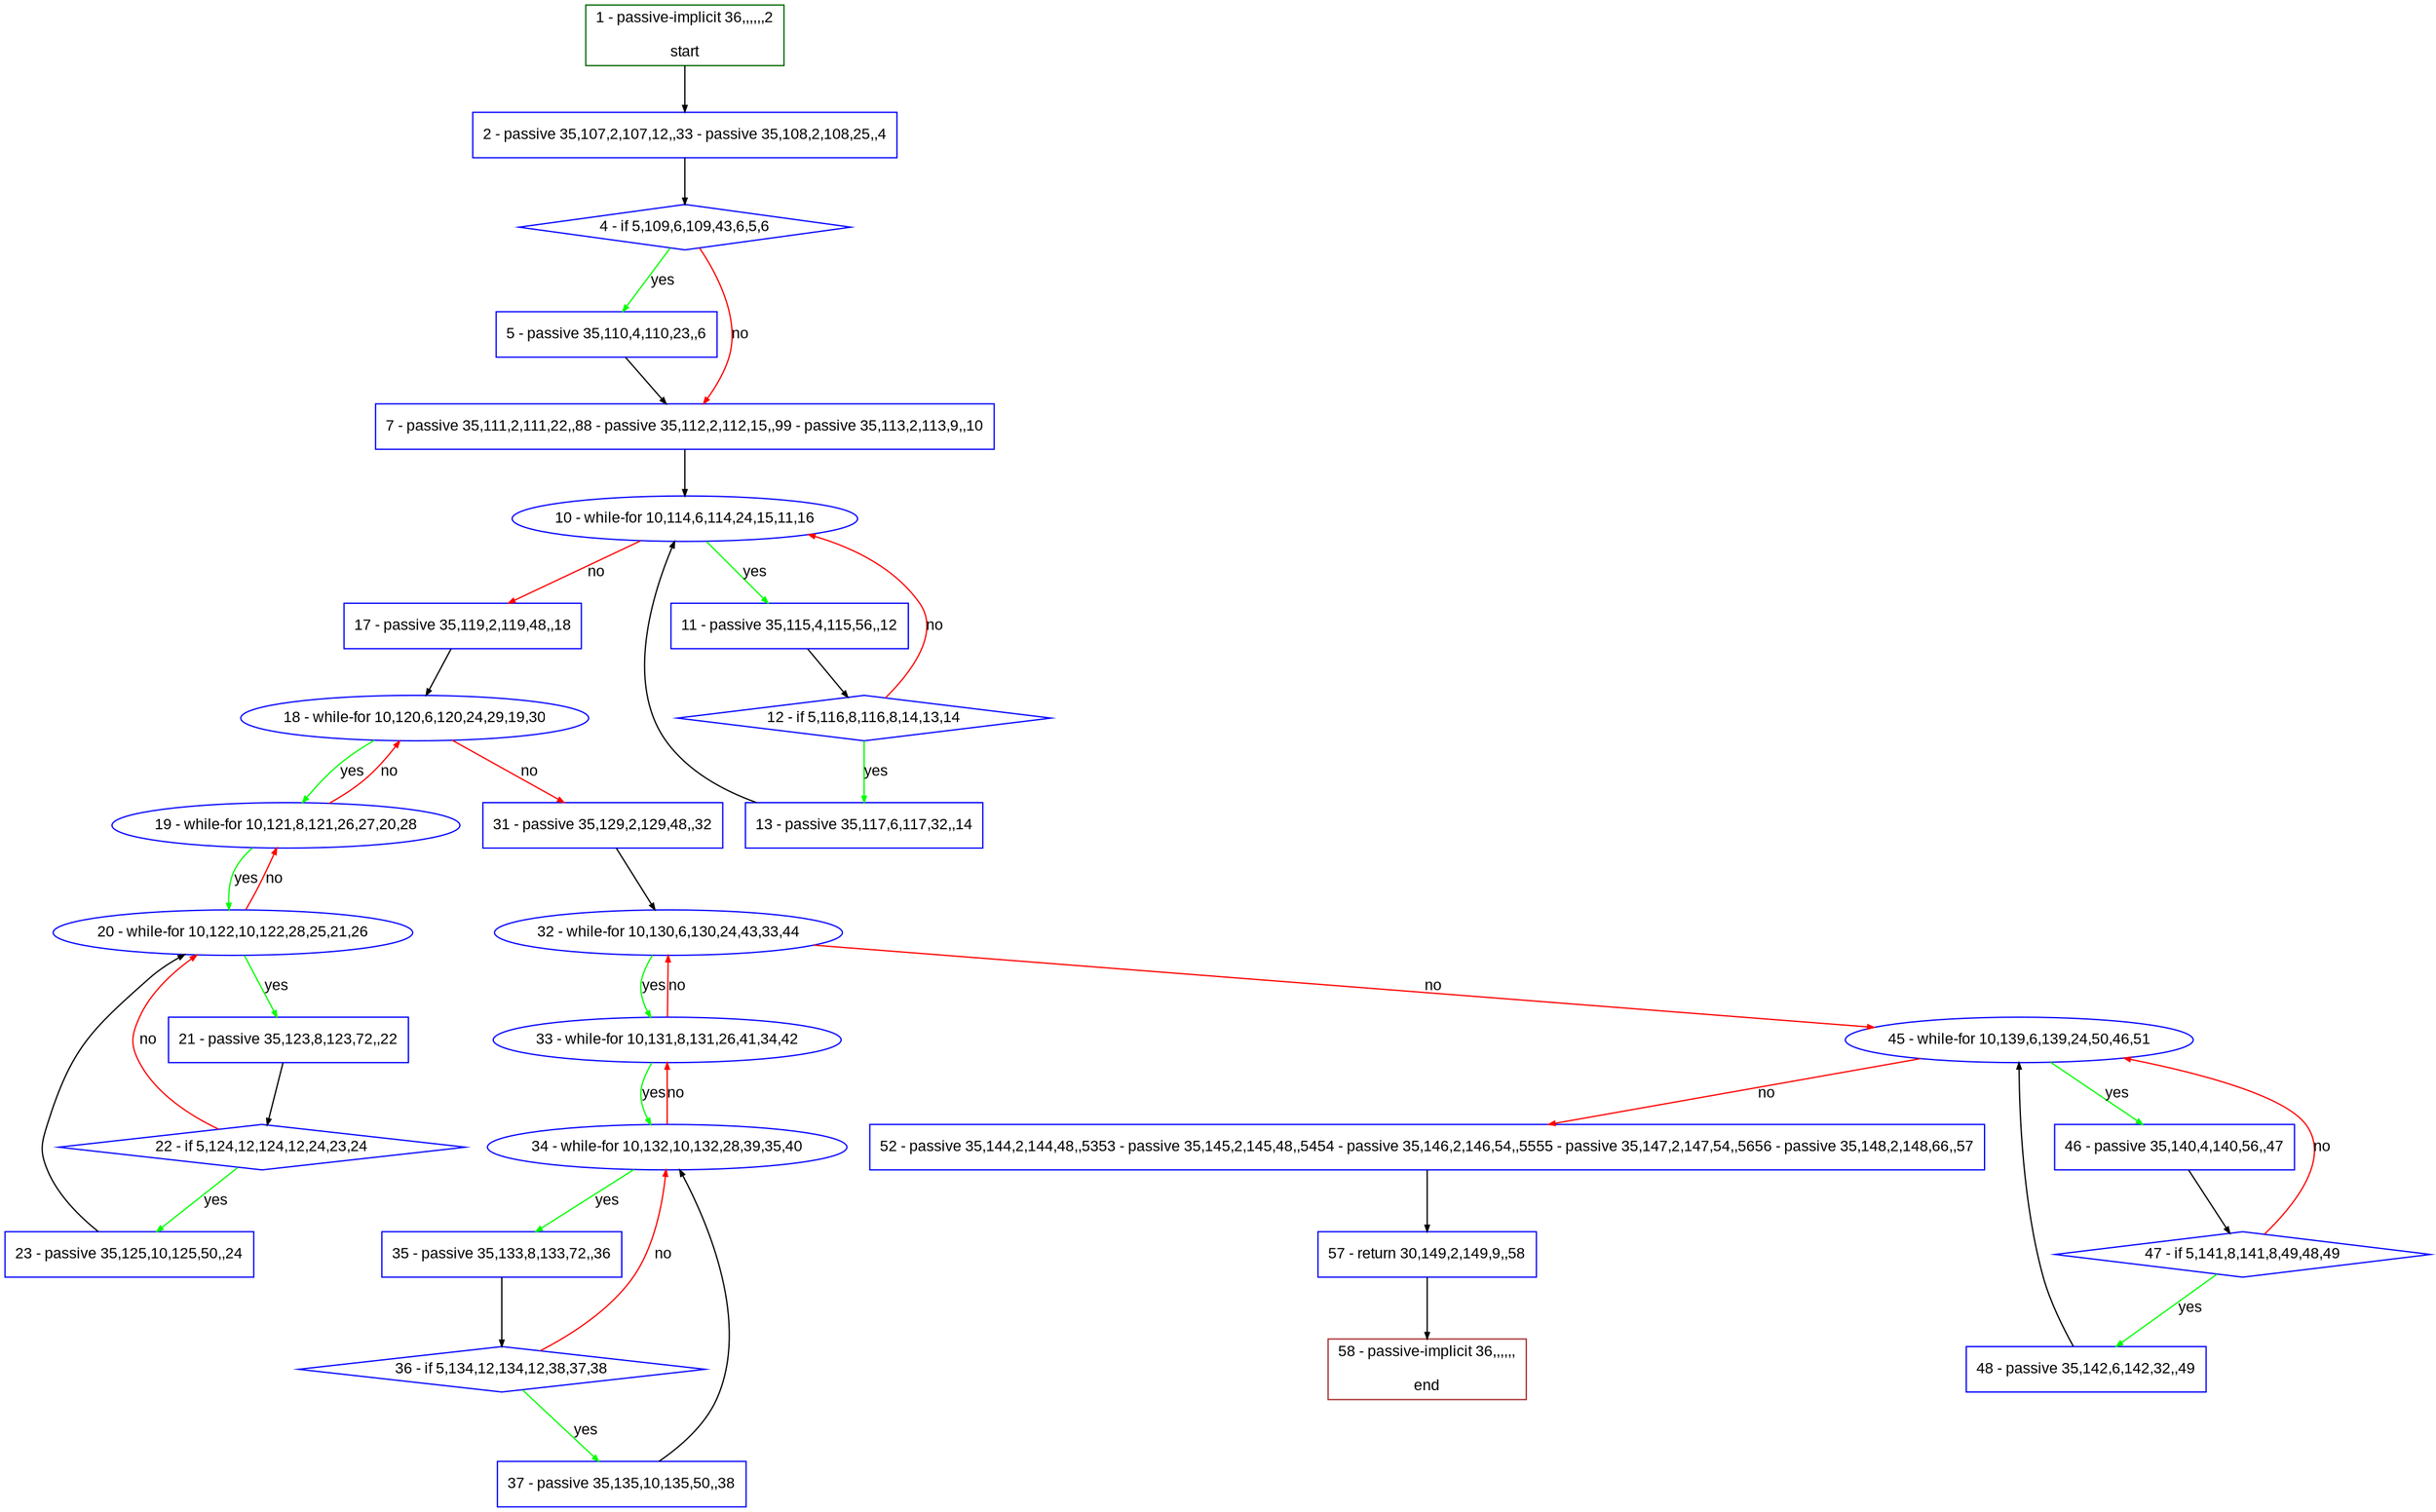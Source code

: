 digraph "" {
  graph [pack="true", label="", fontsize="12", packmode="clust", fontname="Arial", fillcolor="#FFFFCC", bgcolor="white", style="rounded,filled", compound="true"];
  node [node_initialized="no", label="", color="grey", fontsize="12", fillcolor="white", fontname="Arial", style="filled", shape="rectangle", compound="true", fixedsize="false"];
  edge [fontcolor="black", arrowhead="normal", arrowtail="none", arrowsize="0.5", ltail="", label="", color="black", fontsize="12", lhead="", fontname="Arial", dir="forward", compound="true"];
  __N1 [label="2 - passive 35,107,2,107,12,,33 - passive 35,108,2,108,25,,4", color="#0000ff", fillcolor="#ffffff", style="filled", shape="box"];
  __N2 [label="1 - passive-implicit 36,,,,,,2\n\nstart", color="#006400", fillcolor="#ffffff", style="filled", shape="box"];
  __N3 [label="4 - if 5,109,6,109,43,6,5,6", color="#0000ff", fillcolor="#ffffff", style="filled", shape="diamond"];
  __N4 [label="5 - passive 35,110,4,110,23,,6", color="#0000ff", fillcolor="#ffffff", style="filled", shape="box"];
  __N5 [label="7 - passive 35,111,2,111,22,,88 - passive 35,112,2,112,15,,99 - passive 35,113,2,113,9,,10", color="#0000ff", fillcolor="#ffffff", style="filled", shape="box"];
  __N6 [label="10 - while-for 10,114,6,114,24,15,11,16", color="#0000ff", fillcolor="#ffffff", style="filled", shape="oval"];
  __N7 [label="11 - passive 35,115,4,115,56,,12", color="#0000ff", fillcolor="#ffffff", style="filled", shape="box"];
  __N8 [label="17 - passive 35,119,2,119,48,,18", color="#0000ff", fillcolor="#ffffff", style="filled", shape="box"];
  __N9 [label="12 - if 5,116,8,116,8,14,13,14", color="#0000ff", fillcolor="#ffffff", style="filled", shape="diamond"];
  __N10 [label="13 - passive 35,117,6,117,32,,14", color="#0000ff", fillcolor="#ffffff", style="filled", shape="box"];
  __N11 [label="18 - while-for 10,120,6,120,24,29,19,30", color="#0000ff", fillcolor="#ffffff", style="filled", shape="oval"];
  __N12 [label="19 - while-for 10,121,8,121,26,27,20,28", color="#0000ff", fillcolor="#ffffff", style="filled", shape="oval"];
  __N13 [label="31 - passive 35,129,2,129,48,,32", color="#0000ff", fillcolor="#ffffff", style="filled", shape="box"];
  __N14 [label="20 - while-for 10,122,10,122,28,25,21,26", color="#0000ff", fillcolor="#ffffff", style="filled", shape="oval"];
  __N15 [label="21 - passive 35,123,8,123,72,,22", color="#0000ff", fillcolor="#ffffff", style="filled", shape="box"];
  __N16 [label="22 - if 5,124,12,124,12,24,23,24", color="#0000ff", fillcolor="#ffffff", style="filled", shape="diamond"];
  __N17 [label="23 - passive 35,125,10,125,50,,24", color="#0000ff", fillcolor="#ffffff", style="filled", shape="box"];
  __N18 [label="32 - while-for 10,130,6,130,24,43,33,44", color="#0000ff", fillcolor="#ffffff", style="filled", shape="oval"];
  __N19 [label="33 - while-for 10,131,8,131,26,41,34,42", color="#0000ff", fillcolor="#ffffff", style="filled", shape="oval"];
  __N20 [label="45 - while-for 10,139,6,139,24,50,46,51", color="#0000ff", fillcolor="#ffffff", style="filled", shape="oval"];
  __N21 [label="34 - while-for 10,132,10,132,28,39,35,40", color="#0000ff", fillcolor="#ffffff", style="filled", shape="oval"];
  __N22 [label="35 - passive 35,133,8,133,72,,36", color="#0000ff", fillcolor="#ffffff", style="filled", shape="box"];
  __N23 [label="36 - if 5,134,12,134,12,38,37,38", color="#0000ff", fillcolor="#ffffff", style="filled", shape="diamond"];
  __N24 [label="37 - passive 35,135,10,135,50,,38", color="#0000ff", fillcolor="#ffffff", style="filled", shape="box"];
  __N25 [label="46 - passive 35,140,4,140,56,,47", color="#0000ff", fillcolor="#ffffff", style="filled", shape="box"];
  __N26 [label="52 - passive 35,144,2,144,48,,5353 - passive 35,145,2,145,48,,5454 - passive 35,146,2,146,54,,5555 - passive 35,147,2,147,54,,5656 - passive 35,148,2,148,66,,57", color="#0000ff", fillcolor="#ffffff", style="filled", shape="box"];
  __N27 [label="47 - if 5,141,8,141,8,49,48,49", color="#0000ff", fillcolor="#ffffff", style="filled", shape="diamond"];
  __N28 [label="48 - passive 35,142,6,142,32,,49", color="#0000ff", fillcolor="#ffffff", style="filled", shape="box"];
  __N29 [label="57 - return 30,149,2,149,9,,58", color="#0000ff", fillcolor="#ffffff", style="filled", shape="box"];
  __N30 [label="58 - passive-implicit 36,,,,,,\n\nend", color="#a52a2a", fillcolor="#ffffff", style="filled", shape="box"];
  __N2 -> __N1 [arrowhead="normal", arrowtail="none", color="#000000", label="", dir="forward"];
  __N1 -> __N3 [arrowhead="normal", arrowtail="none", color="#000000", label="", dir="forward"];
  __N3 -> __N4 [arrowhead="normal", arrowtail="none", color="#00ff00", label="yes", dir="forward"];
  __N3 -> __N5 [arrowhead="normal", arrowtail="none", color="#ff0000", label="no", dir="forward"];
  __N4 -> __N5 [arrowhead="normal", arrowtail="none", color="#000000", label="", dir="forward"];
  __N5 -> __N6 [arrowhead="normal", arrowtail="none", color="#000000", label="", dir="forward"];
  __N6 -> __N7 [arrowhead="normal", arrowtail="none", color="#00ff00", label="yes", dir="forward"];
  __N6 -> __N8 [arrowhead="normal", arrowtail="none", color="#ff0000", label="no", dir="forward"];
  __N7 -> __N9 [arrowhead="normal", arrowtail="none", color="#000000", label="", dir="forward"];
  __N9 -> __N6 [arrowhead="normal", arrowtail="none", color="#ff0000", label="no", dir="forward"];
  __N9 -> __N10 [arrowhead="normal", arrowtail="none", color="#00ff00", label="yes", dir="forward"];
  __N10 -> __N6 [arrowhead="normal", arrowtail="none", color="#000000", label="", dir="forward"];
  __N8 -> __N11 [arrowhead="normal", arrowtail="none", color="#000000", label="", dir="forward"];
  __N11 -> __N12 [arrowhead="normal", arrowtail="none", color="#00ff00", label="yes", dir="forward"];
  __N12 -> __N11 [arrowhead="normal", arrowtail="none", color="#ff0000", label="no", dir="forward"];
  __N11 -> __N13 [arrowhead="normal", arrowtail="none", color="#ff0000", label="no", dir="forward"];
  __N12 -> __N14 [arrowhead="normal", arrowtail="none", color="#00ff00", label="yes", dir="forward"];
  __N14 -> __N12 [arrowhead="normal", arrowtail="none", color="#ff0000", label="no", dir="forward"];
  __N14 -> __N15 [arrowhead="normal", arrowtail="none", color="#00ff00", label="yes", dir="forward"];
  __N15 -> __N16 [arrowhead="normal", arrowtail="none", color="#000000", label="", dir="forward"];
  __N16 -> __N14 [arrowhead="normal", arrowtail="none", color="#ff0000", label="no", dir="forward"];
  __N16 -> __N17 [arrowhead="normal", arrowtail="none", color="#00ff00", label="yes", dir="forward"];
  __N17 -> __N14 [arrowhead="normal", arrowtail="none", color="#000000", label="", dir="forward"];
  __N13 -> __N18 [arrowhead="normal", arrowtail="none", color="#000000", label="", dir="forward"];
  __N18 -> __N19 [arrowhead="normal", arrowtail="none", color="#00ff00", label="yes", dir="forward"];
  __N19 -> __N18 [arrowhead="normal", arrowtail="none", color="#ff0000", label="no", dir="forward"];
  __N18 -> __N20 [arrowhead="normal", arrowtail="none", color="#ff0000", label="no", dir="forward"];
  __N19 -> __N21 [arrowhead="normal", arrowtail="none", color="#00ff00", label="yes", dir="forward"];
  __N21 -> __N19 [arrowhead="normal", arrowtail="none", color="#ff0000", label="no", dir="forward"];
  __N21 -> __N22 [arrowhead="normal", arrowtail="none", color="#00ff00", label="yes", dir="forward"];
  __N22 -> __N23 [arrowhead="normal", arrowtail="none", color="#000000", label="", dir="forward"];
  __N23 -> __N21 [arrowhead="normal", arrowtail="none", color="#ff0000", label="no", dir="forward"];
  __N23 -> __N24 [arrowhead="normal", arrowtail="none", color="#00ff00", label="yes", dir="forward"];
  __N24 -> __N21 [arrowhead="normal", arrowtail="none", color="#000000", label="", dir="forward"];
  __N20 -> __N25 [arrowhead="normal", arrowtail="none", color="#00ff00", label="yes", dir="forward"];
  __N20 -> __N26 [arrowhead="normal", arrowtail="none", color="#ff0000", label="no", dir="forward"];
  __N25 -> __N27 [arrowhead="normal", arrowtail="none", color="#000000", label="", dir="forward"];
  __N27 -> __N20 [arrowhead="normal", arrowtail="none", color="#ff0000", label="no", dir="forward"];
  __N27 -> __N28 [arrowhead="normal", arrowtail="none", color="#00ff00", label="yes", dir="forward"];
  __N28 -> __N20 [arrowhead="normal", arrowtail="none", color="#000000", label="", dir="forward"];
  __N26 -> __N29 [arrowhead="normal", arrowtail="none", color="#000000", label="", dir="forward"];
  __N29 -> __N30 [arrowhead="normal", arrowtail="none", color="#000000", label="", dir="forward"];
}
